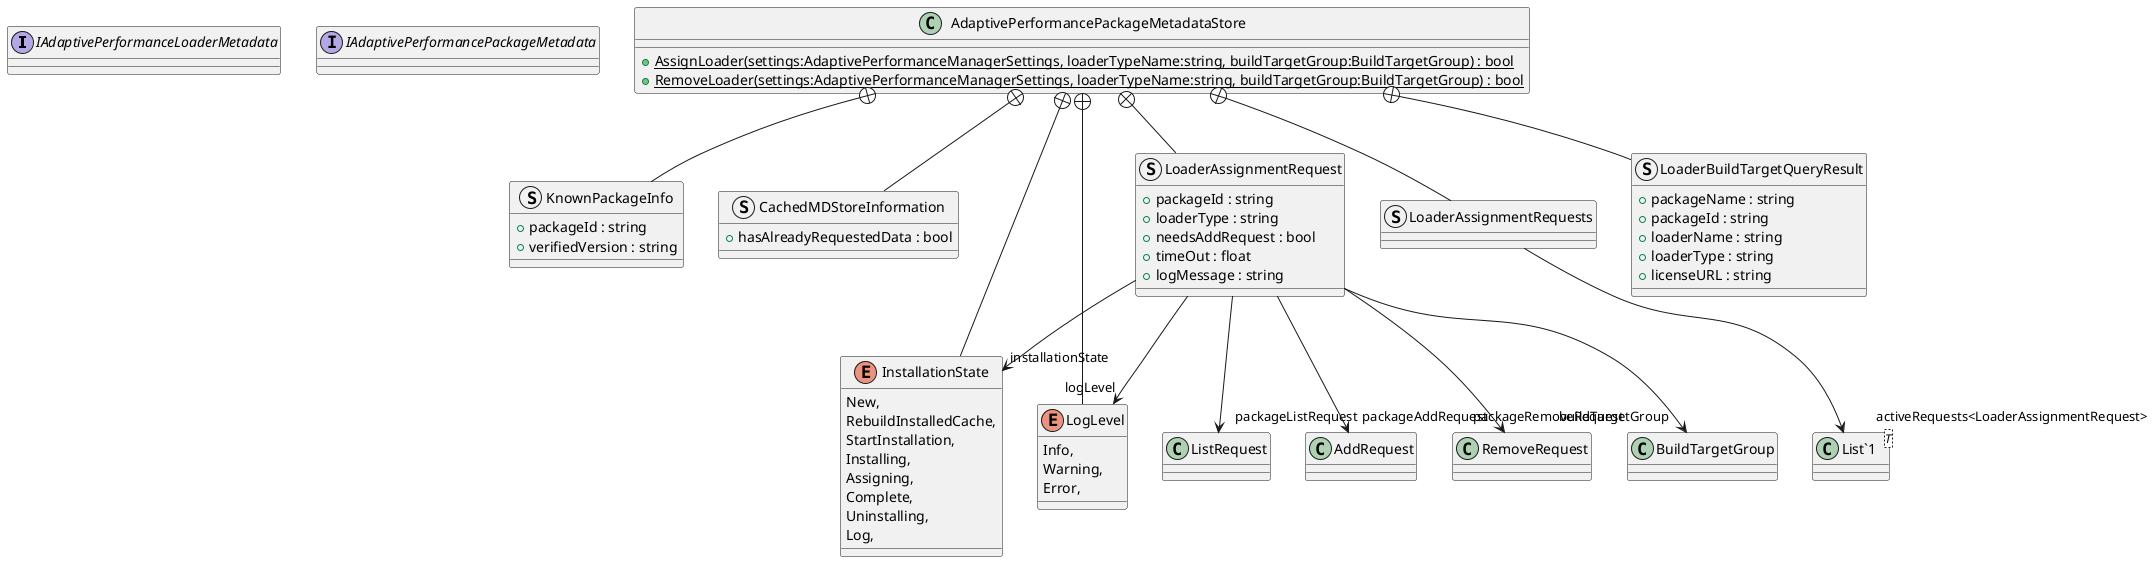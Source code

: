 @startuml
interface IAdaptivePerformanceLoaderMetadata {
}
interface IAdaptivePerformancePackageMetadata {
}
class AdaptivePerformancePackageMetadataStore {
    + {static} AssignLoader(settings:AdaptivePerformanceManagerSettings, loaderTypeName:string, buildTargetGroup:BuildTargetGroup) : bool
    + {static} RemoveLoader(settings:AdaptivePerformanceManagerSettings, loaderTypeName:string, buildTargetGroup:BuildTargetGroup) : bool
}
struct KnownPackageInfo {
    + packageId : string
    + verifiedVersion : string
}
struct CachedMDStoreInformation {
    + hasAlreadyRequestedData : bool
}
enum InstallationState {
    New,
    RebuildInstalledCache,
    StartInstallation,
    Installing,
    Assigning,
    Complete,
    Uninstalling,
    Log,
}
enum LogLevel {
    Info,
    Warning,
    Error,
}
struct LoaderAssignmentRequest {
    + packageId : string
    + loaderType : string
    + needsAddRequest : bool
    + timeOut : float
    + logMessage : string
}
struct LoaderAssignmentRequests {
}
struct LoaderBuildTargetQueryResult {
    + packageName : string
    + packageId : string
    + loaderName : string
    + loaderType : string
    + licenseURL : string
}
class "List`1"<T> {
}
AdaptivePerformancePackageMetadataStore +-- KnownPackageInfo
AdaptivePerformancePackageMetadataStore +-- CachedMDStoreInformation
AdaptivePerformancePackageMetadataStore +-- InstallationState
AdaptivePerformancePackageMetadataStore +-- LogLevel
AdaptivePerformancePackageMetadataStore +-- LoaderAssignmentRequest
LoaderAssignmentRequest --> "buildTargetGroup" BuildTargetGroup
LoaderAssignmentRequest --> "packageListRequest" ListRequest
LoaderAssignmentRequest --> "packageAddRequest" AddRequest
LoaderAssignmentRequest --> "packageRemoveRequest" RemoveRequest
LoaderAssignmentRequest --> "installationState" InstallationState
LoaderAssignmentRequest --> "logLevel" LogLevel
AdaptivePerformancePackageMetadataStore +-- LoaderAssignmentRequests
LoaderAssignmentRequests --> "activeRequests<LoaderAssignmentRequest>" "List`1"
AdaptivePerformancePackageMetadataStore +-- LoaderBuildTargetQueryResult
@enduml
